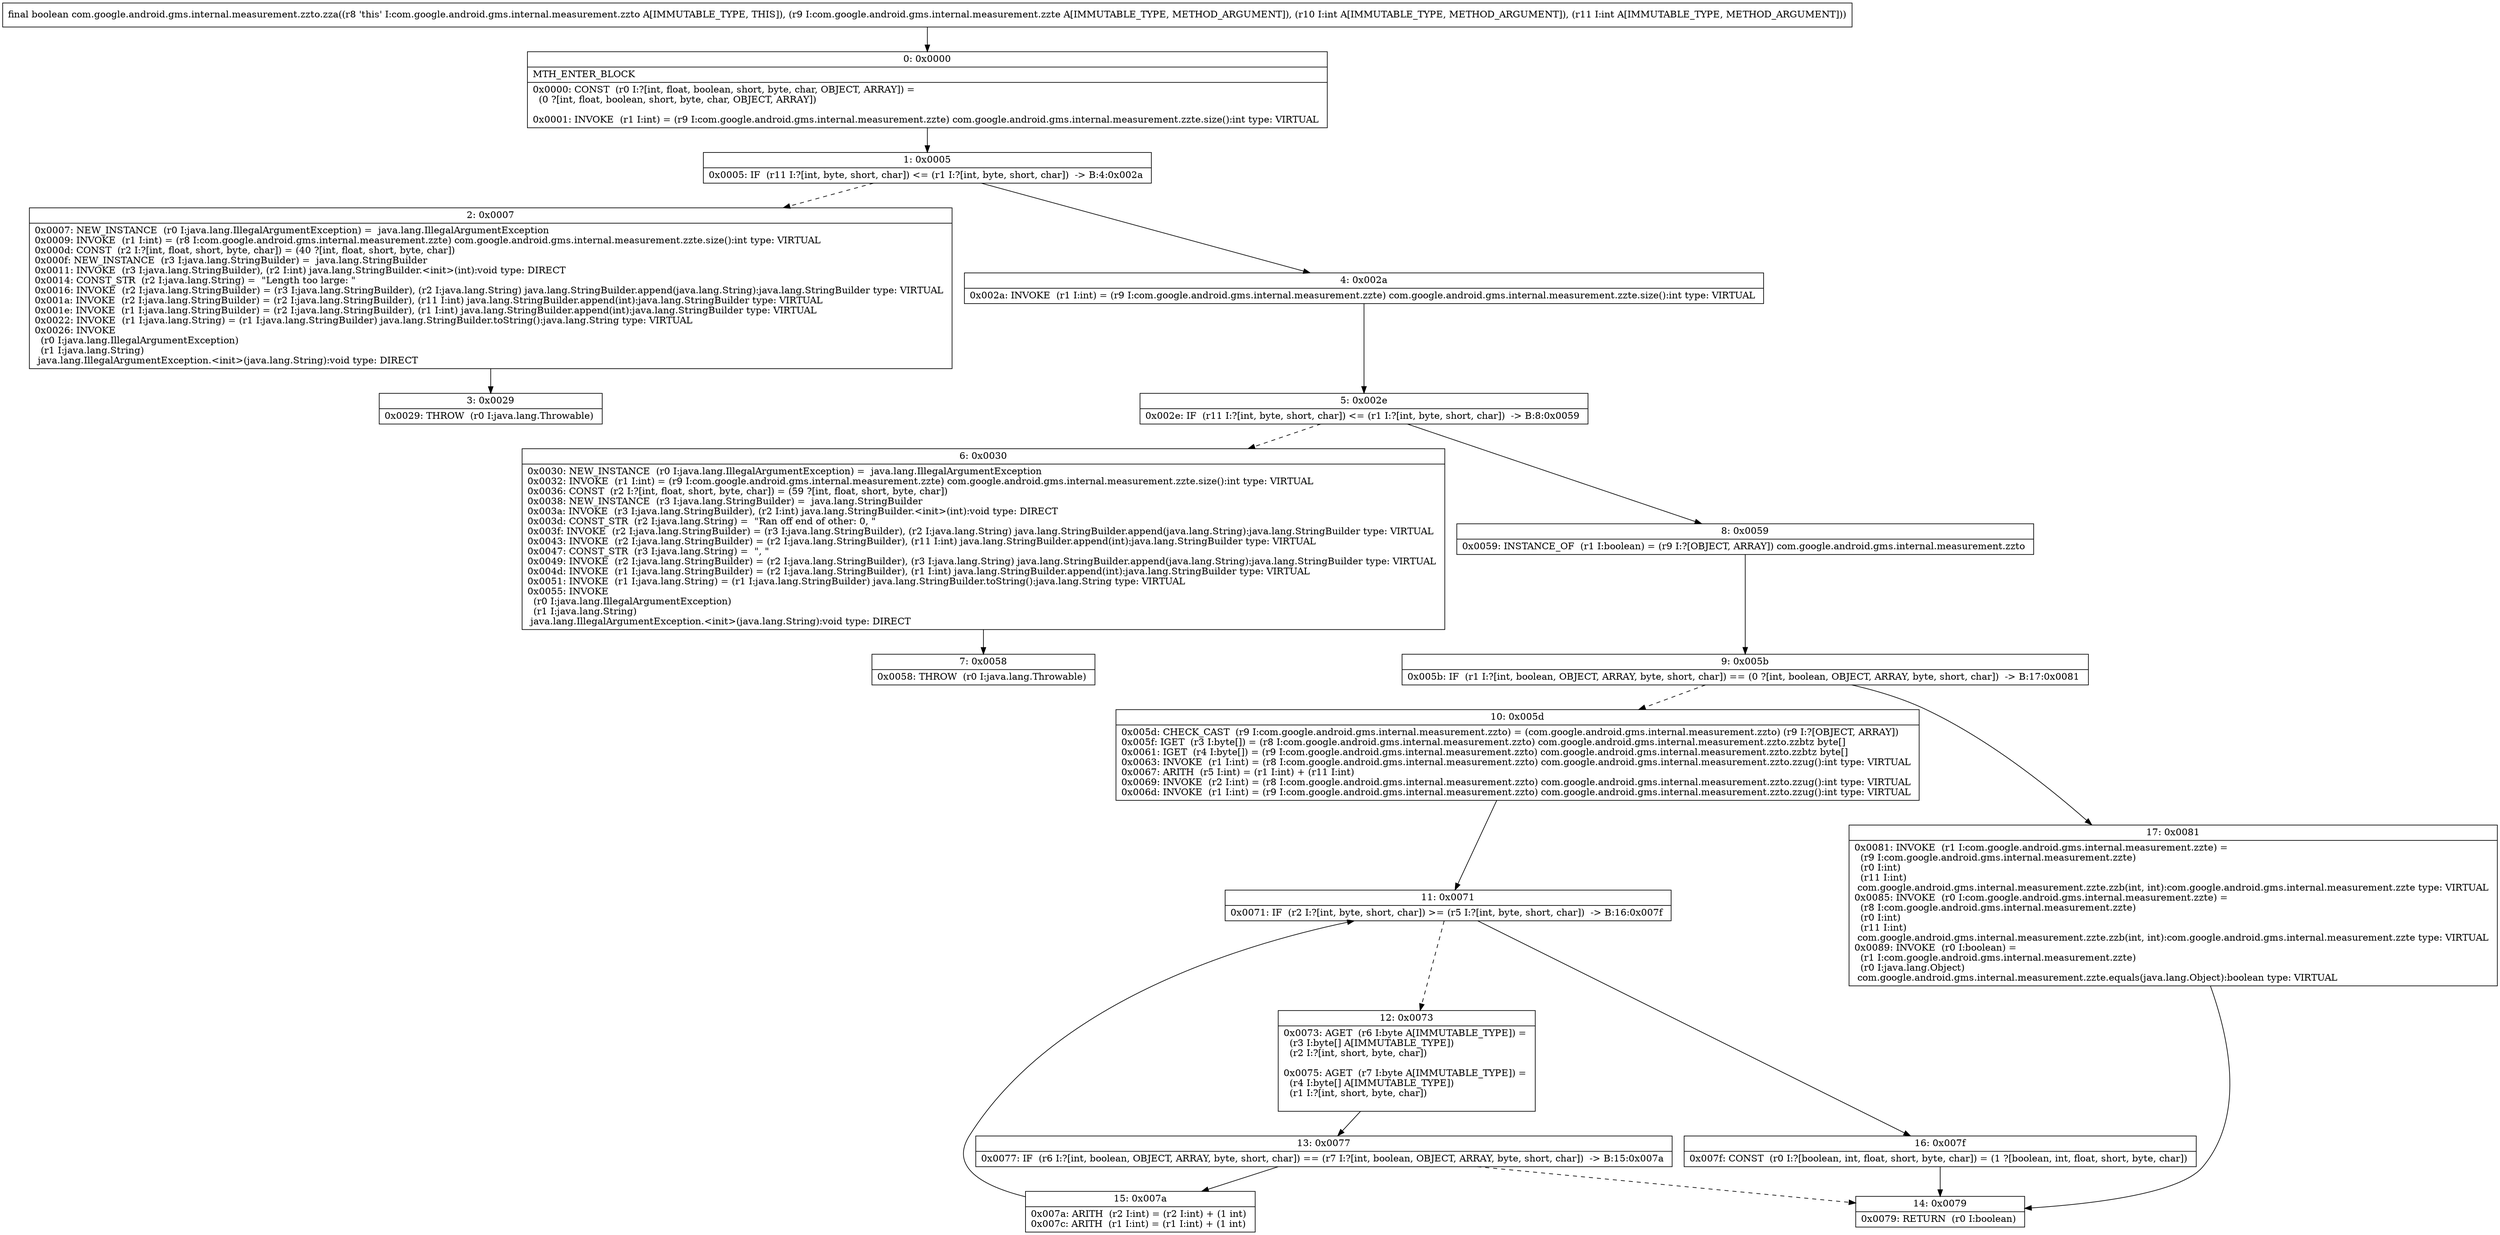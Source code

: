 digraph "CFG forcom.google.android.gms.internal.measurement.zzto.zza(Lcom\/google\/android\/gms\/internal\/measurement\/zzte;II)Z" {
Node_0 [shape=record,label="{0\:\ 0x0000|MTH_ENTER_BLOCK\l|0x0000: CONST  (r0 I:?[int, float, boolean, short, byte, char, OBJECT, ARRAY]) = \l  (0 ?[int, float, boolean, short, byte, char, OBJECT, ARRAY])\l \l0x0001: INVOKE  (r1 I:int) = (r9 I:com.google.android.gms.internal.measurement.zzte) com.google.android.gms.internal.measurement.zzte.size():int type: VIRTUAL \l}"];
Node_1 [shape=record,label="{1\:\ 0x0005|0x0005: IF  (r11 I:?[int, byte, short, char]) \<= (r1 I:?[int, byte, short, char])  \-\> B:4:0x002a \l}"];
Node_2 [shape=record,label="{2\:\ 0x0007|0x0007: NEW_INSTANCE  (r0 I:java.lang.IllegalArgumentException) =  java.lang.IllegalArgumentException \l0x0009: INVOKE  (r1 I:int) = (r8 I:com.google.android.gms.internal.measurement.zzte) com.google.android.gms.internal.measurement.zzte.size():int type: VIRTUAL \l0x000d: CONST  (r2 I:?[int, float, short, byte, char]) = (40 ?[int, float, short, byte, char]) \l0x000f: NEW_INSTANCE  (r3 I:java.lang.StringBuilder) =  java.lang.StringBuilder \l0x0011: INVOKE  (r3 I:java.lang.StringBuilder), (r2 I:int) java.lang.StringBuilder.\<init\>(int):void type: DIRECT \l0x0014: CONST_STR  (r2 I:java.lang.String) =  \"Length too large: \" \l0x0016: INVOKE  (r2 I:java.lang.StringBuilder) = (r3 I:java.lang.StringBuilder), (r2 I:java.lang.String) java.lang.StringBuilder.append(java.lang.String):java.lang.StringBuilder type: VIRTUAL \l0x001a: INVOKE  (r2 I:java.lang.StringBuilder) = (r2 I:java.lang.StringBuilder), (r11 I:int) java.lang.StringBuilder.append(int):java.lang.StringBuilder type: VIRTUAL \l0x001e: INVOKE  (r1 I:java.lang.StringBuilder) = (r2 I:java.lang.StringBuilder), (r1 I:int) java.lang.StringBuilder.append(int):java.lang.StringBuilder type: VIRTUAL \l0x0022: INVOKE  (r1 I:java.lang.String) = (r1 I:java.lang.StringBuilder) java.lang.StringBuilder.toString():java.lang.String type: VIRTUAL \l0x0026: INVOKE  \l  (r0 I:java.lang.IllegalArgumentException)\l  (r1 I:java.lang.String)\l java.lang.IllegalArgumentException.\<init\>(java.lang.String):void type: DIRECT \l}"];
Node_3 [shape=record,label="{3\:\ 0x0029|0x0029: THROW  (r0 I:java.lang.Throwable) \l}"];
Node_4 [shape=record,label="{4\:\ 0x002a|0x002a: INVOKE  (r1 I:int) = (r9 I:com.google.android.gms.internal.measurement.zzte) com.google.android.gms.internal.measurement.zzte.size():int type: VIRTUAL \l}"];
Node_5 [shape=record,label="{5\:\ 0x002e|0x002e: IF  (r11 I:?[int, byte, short, char]) \<= (r1 I:?[int, byte, short, char])  \-\> B:8:0x0059 \l}"];
Node_6 [shape=record,label="{6\:\ 0x0030|0x0030: NEW_INSTANCE  (r0 I:java.lang.IllegalArgumentException) =  java.lang.IllegalArgumentException \l0x0032: INVOKE  (r1 I:int) = (r9 I:com.google.android.gms.internal.measurement.zzte) com.google.android.gms.internal.measurement.zzte.size():int type: VIRTUAL \l0x0036: CONST  (r2 I:?[int, float, short, byte, char]) = (59 ?[int, float, short, byte, char]) \l0x0038: NEW_INSTANCE  (r3 I:java.lang.StringBuilder) =  java.lang.StringBuilder \l0x003a: INVOKE  (r3 I:java.lang.StringBuilder), (r2 I:int) java.lang.StringBuilder.\<init\>(int):void type: DIRECT \l0x003d: CONST_STR  (r2 I:java.lang.String) =  \"Ran off end of other: 0, \" \l0x003f: INVOKE  (r2 I:java.lang.StringBuilder) = (r3 I:java.lang.StringBuilder), (r2 I:java.lang.String) java.lang.StringBuilder.append(java.lang.String):java.lang.StringBuilder type: VIRTUAL \l0x0043: INVOKE  (r2 I:java.lang.StringBuilder) = (r2 I:java.lang.StringBuilder), (r11 I:int) java.lang.StringBuilder.append(int):java.lang.StringBuilder type: VIRTUAL \l0x0047: CONST_STR  (r3 I:java.lang.String) =  \", \" \l0x0049: INVOKE  (r2 I:java.lang.StringBuilder) = (r2 I:java.lang.StringBuilder), (r3 I:java.lang.String) java.lang.StringBuilder.append(java.lang.String):java.lang.StringBuilder type: VIRTUAL \l0x004d: INVOKE  (r1 I:java.lang.StringBuilder) = (r2 I:java.lang.StringBuilder), (r1 I:int) java.lang.StringBuilder.append(int):java.lang.StringBuilder type: VIRTUAL \l0x0051: INVOKE  (r1 I:java.lang.String) = (r1 I:java.lang.StringBuilder) java.lang.StringBuilder.toString():java.lang.String type: VIRTUAL \l0x0055: INVOKE  \l  (r0 I:java.lang.IllegalArgumentException)\l  (r1 I:java.lang.String)\l java.lang.IllegalArgumentException.\<init\>(java.lang.String):void type: DIRECT \l}"];
Node_7 [shape=record,label="{7\:\ 0x0058|0x0058: THROW  (r0 I:java.lang.Throwable) \l}"];
Node_8 [shape=record,label="{8\:\ 0x0059|0x0059: INSTANCE_OF  (r1 I:boolean) = (r9 I:?[OBJECT, ARRAY]) com.google.android.gms.internal.measurement.zzto \l}"];
Node_9 [shape=record,label="{9\:\ 0x005b|0x005b: IF  (r1 I:?[int, boolean, OBJECT, ARRAY, byte, short, char]) == (0 ?[int, boolean, OBJECT, ARRAY, byte, short, char])  \-\> B:17:0x0081 \l}"];
Node_10 [shape=record,label="{10\:\ 0x005d|0x005d: CHECK_CAST  (r9 I:com.google.android.gms.internal.measurement.zzto) = (com.google.android.gms.internal.measurement.zzto) (r9 I:?[OBJECT, ARRAY]) \l0x005f: IGET  (r3 I:byte[]) = (r8 I:com.google.android.gms.internal.measurement.zzto) com.google.android.gms.internal.measurement.zzto.zzbtz byte[] \l0x0061: IGET  (r4 I:byte[]) = (r9 I:com.google.android.gms.internal.measurement.zzto) com.google.android.gms.internal.measurement.zzto.zzbtz byte[] \l0x0063: INVOKE  (r1 I:int) = (r8 I:com.google.android.gms.internal.measurement.zzto) com.google.android.gms.internal.measurement.zzto.zzug():int type: VIRTUAL \l0x0067: ARITH  (r5 I:int) = (r1 I:int) + (r11 I:int) \l0x0069: INVOKE  (r2 I:int) = (r8 I:com.google.android.gms.internal.measurement.zzto) com.google.android.gms.internal.measurement.zzto.zzug():int type: VIRTUAL \l0x006d: INVOKE  (r1 I:int) = (r9 I:com.google.android.gms.internal.measurement.zzto) com.google.android.gms.internal.measurement.zzto.zzug():int type: VIRTUAL \l}"];
Node_11 [shape=record,label="{11\:\ 0x0071|0x0071: IF  (r2 I:?[int, byte, short, char]) \>= (r5 I:?[int, byte, short, char])  \-\> B:16:0x007f \l}"];
Node_12 [shape=record,label="{12\:\ 0x0073|0x0073: AGET  (r6 I:byte A[IMMUTABLE_TYPE]) = \l  (r3 I:byte[] A[IMMUTABLE_TYPE])\l  (r2 I:?[int, short, byte, char])\l \l0x0075: AGET  (r7 I:byte A[IMMUTABLE_TYPE]) = \l  (r4 I:byte[] A[IMMUTABLE_TYPE])\l  (r1 I:?[int, short, byte, char])\l \l}"];
Node_13 [shape=record,label="{13\:\ 0x0077|0x0077: IF  (r6 I:?[int, boolean, OBJECT, ARRAY, byte, short, char]) == (r7 I:?[int, boolean, OBJECT, ARRAY, byte, short, char])  \-\> B:15:0x007a \l}"];
Node_14 [shape=record,label="{14\:\ 0x0079|0x0079: RETURN  (r0 I:boolean) \l}"];
Node_15 [shape=record,label="{15\:\ 0x007a|0x007a: ARITH  (r2 I:int) = (r2 I:int) + (1 int) \l0x007c: ARITH  (r1 I:int) = (r1 I:int) + (1 int) \l}"];
Node_16 [shape=record,label="{16\:\ 0x007f|0x007f: CONST  (r0 I:?[boolean, int, float, short, byte, char]) = (1 ?[boolean, int, float, short, byte, char]) \l}"];
Node_17 [shape=record,label="{17\:\ 0x0081|0x0081: INVOKE  (r1 I:com.google.android.gms.internal.measurement.zzte) = \l  (r9 I:com.google.android.gms.internal.measurement.zzte)\l  (r0 I:int)\l  (r11 I:int)\l com.google.android.gms.internal.measurement.zzte.zzb(int, int):com.google.android.gms.internal.measurement.zzte type: VIRTUAL \l0x0085: INVOKE  (r0 I:com.google.android.gms.internal.measurement.zzte) = \l  (r8 I:com.google.android.gms.internal.measurement.zzte)\l  (r0 I:int)\l  (r11 I:int)\l com.google.android.gms.internal.measurement.zzte.zzb(int, int):com.google.android.gms.internal.measurement.zzte type: VIRTUAL \l0x0089: INVOKE  (r0 I:boolean) = \l  (r1 I:com.google.android.gms.internal.measurement.zzte)\l  (r0 I:java.lang.Object)\l com.google.android.gms.internal.measurement.zzte.equals(java.lang.Object):boolean type: VIRTUAL \l}"];
MethodNode[shape=record,label="{final boolean com.google.android.gms.internal.measurement.zzto.zza((r8 'this' I:com.google.android.gms.internal.measurement.zzto A[IMMUTABLE_TYPE, THIS]), (r9 I:com.google.android.gms.internal.measurement.zzte A[IMMUTABLE_TYPE, METHOD_ARGUMENT]), (r10 I:int A[IMMUTABLE_TYPE, METHOD_ARGUMENT]), (r11 I:int A[IMMUTABLE_TYPE, METHOD_ARGUMENT])) }"];
MethodNode -> Node_0;
Node_0 -> Node_1;
Node_1 -> Node_2[style=dashed];
Node_1 -> Node_4;
Node_2 -> Node_3;
Node_4 -> Node_5;
Node_5 -> Node_6[style=dashed];
Node_5 -> Node_8;
Node_6 -> Node_7;
Node_8 -> Node_9;
Node_9 -> Node_10[style=dashed];
Node_9 -> Node_17;
Node_10 -> Node_11;
Node_11 -> Node_12[style=dashed];
Node_11 -> Node_16;
Node_12 -> Node_13;
Node_13 -> Node_14[style=dashed];
Node_13 -> Node_15;
Node_15 -> Node_11;
Node_16 -> Node_14;
Node_17 -> Node_14;
}

